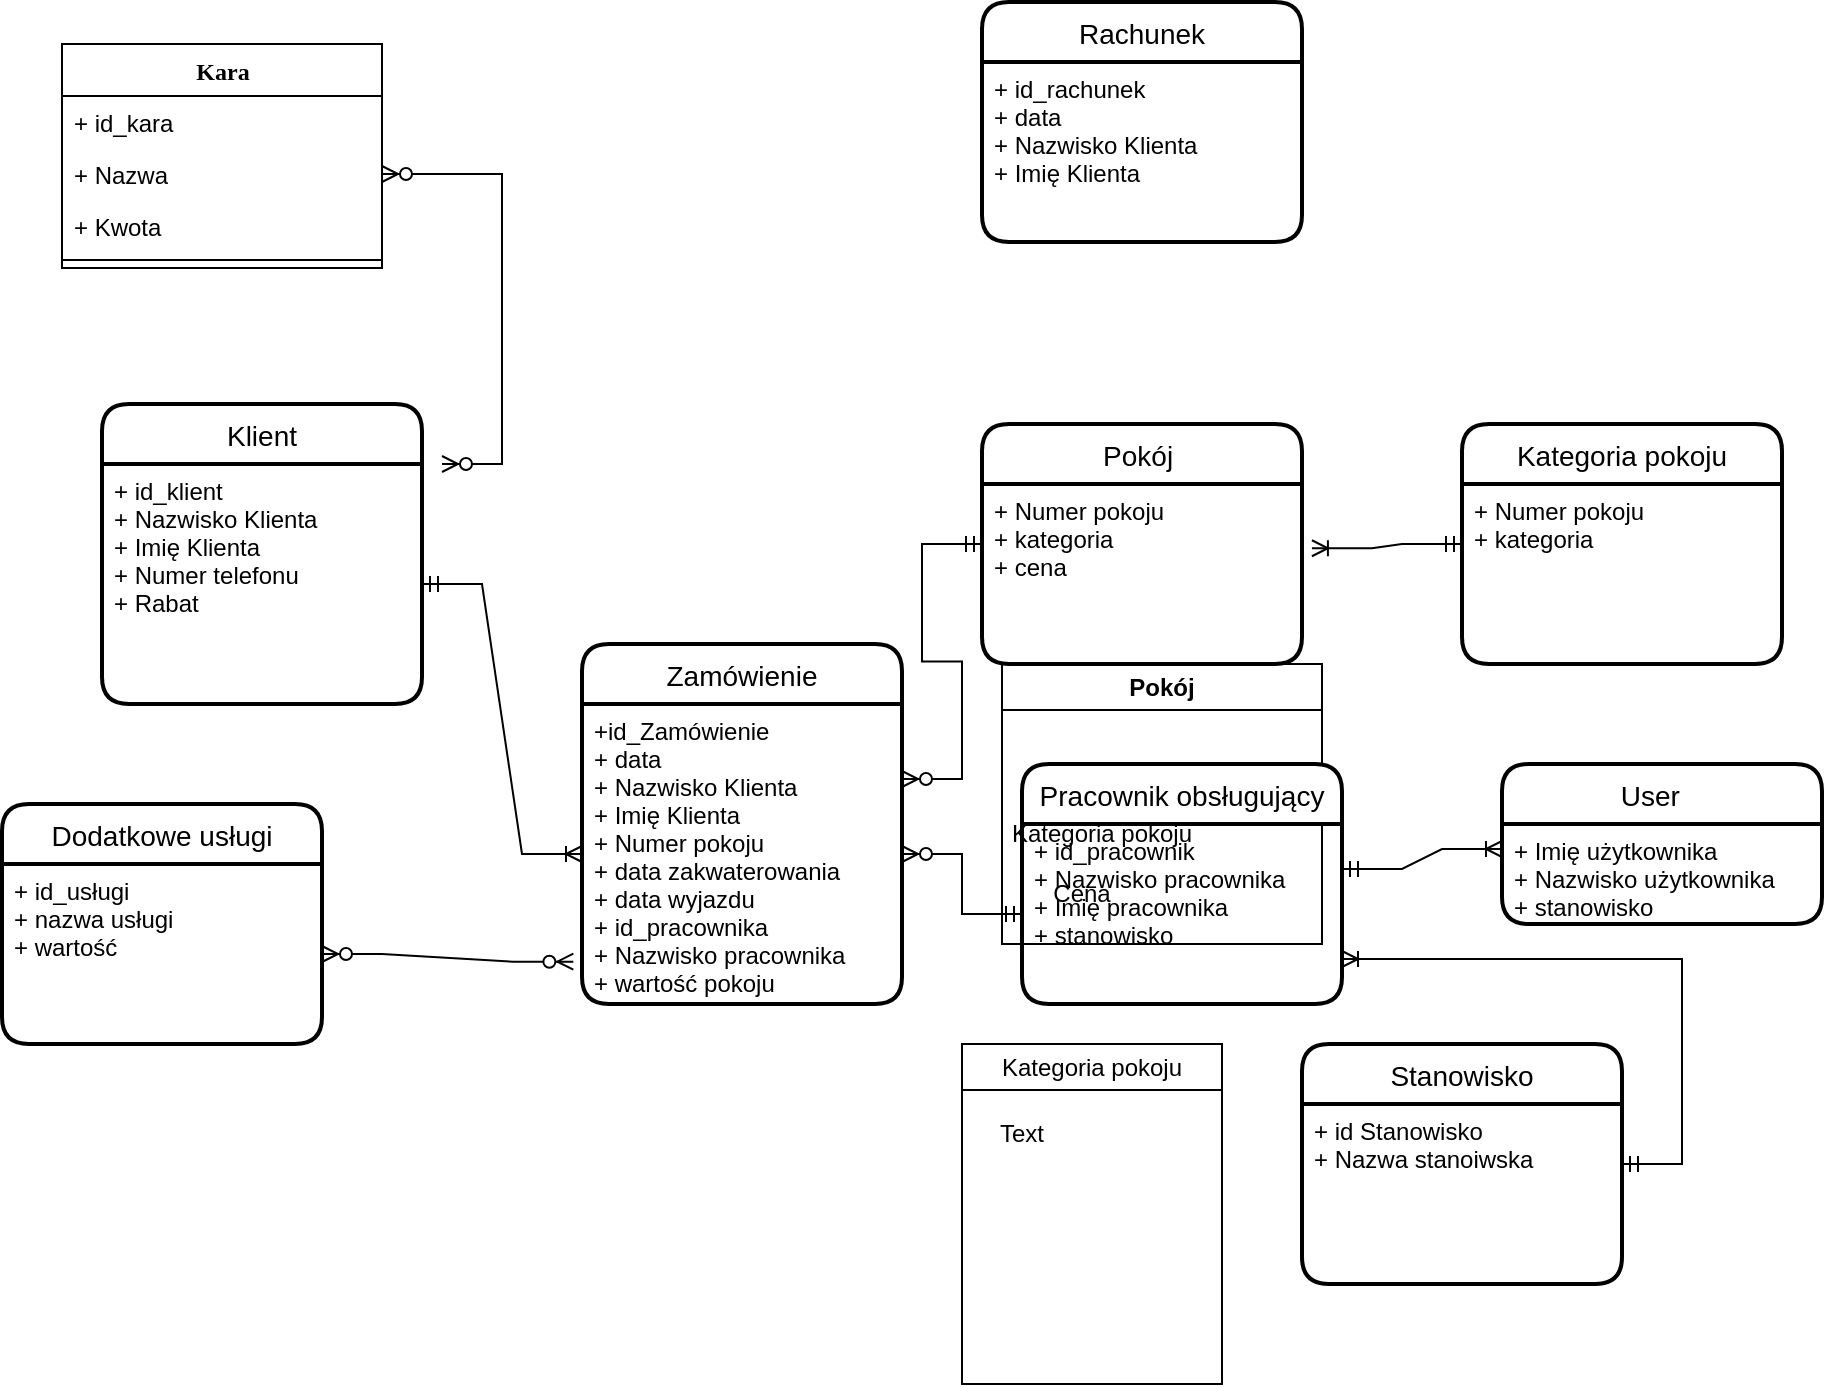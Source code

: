 <mxfile version="20.6.0" type="github">
  <diagram name="Page-1" id="9f46799a-70d6-7492-0946-bef42562c5a5">
    <mxGraphModel dx="2560" dy="623" grid="1" gridSize="10" guides="1" tooltips="1" connect="1" arrows="1" fold="1" page="1" pageScale="1" pageWidth="1100" pageHeight="850" background="none" math="0" shadow="0">
      <root>
        <mxCell id="0" />
        <mxCell id="1" parent="0" />
        <mxCell id="78961159f06e98e8-17" value="Kara" style="swimlane;html=1;fontStyle=1;align=center;verticalAlign=top;childLayout=stackLayout;horizontal=1;startSize=26;horizontalStack=0;resizeParent=1;resizeLast=0;collapsible=1;marginBottom=0;swimlaneFillColor=#ffffff;rounded=0;shadow=0;comic=0;labelBackgroundColor=none;strokeWidth=1;fillColor=none;fontFamily=Verdana;fontSize=12" parent="1" vertex="1">
          <mxGeometry x="30" y="140" width="160" height="112" as="geometry" />
        </mxCell>
        <mxCell id="78961159f06e98e8-21" value="+ id_kara" style="text;html=1;strokeColor=none;fillColor=none;align=left;verticalAlign=top;spacingLeft=4;spacingRight=4;whiteSpace=wrap;overflow=hidden;rotatable=0;points=[[0,0.5],[1,0.5]];portConstraint=eastwest;" parent="78961159f06e98e8-17" vertex="1">
          <mxGeometry y="26" width="160" height="26" as="geometry" />
        </mxCell>
        <mxCell id="78961159f06e98e8-23" value="+ Nazwa" style="text;html=1;strokeColor=none;fillColor=none;align=left;verticalAlign=top;spacingLeft=4;spacingRight=4;whiteSpace=wrap;overflow=hidden;rotatable=0;points=[[0,0.5],[1,0.5]];portConstraint=eastwest;" parent="78961159f06e98e8-17" vertex="1">
          <mxGeometry y="52" width="160" height="26" as="geometry" />
        </mxCell>
        <mxCell id="78961159f06e98e8-25" value="+ Kwota" style="text;html=1;strokeColor=none;fillColor=none;align=left;verticalAlign=top;spacingLeft=4;spacingRight=4;whiteSpace=wrap;overflow=hidden;rotatable=0;points=[[0,0.5],[1,0.5]];portConstraint=eastwest;" parent="78961159f06e98e8-17" vertex="1">
          <mxGeometry y="78" width="160" height="26" as="geometry" />
        </mxCell>
        <mxCell id="78961159f06e98e8-19" value="" style="line;html=1;strokeWidth=1;fillColor=none;align=left;verticalAlign=middle;spacingTop=-1;spacingLeft=3;spacingRight=3;rotatable=0;labelPosition=right;points=[];portConstraint=eastwest;" parent="78961159f06e98e8-17" vertex="1">
          <mxGeometry y="104" width="160" height="8" as="geometry" />
        </mxCell>
        <mxCell id="CgKqXJJ97rsR_wPB1YKD-1" value="Klient" style="swimlane;childLayout=stackLayout;horizontal=1;startSize=30;horizontalStack=0;rounded=1;fontSize=14;fontStyle=0;strokeWidth=2;resizeParent=0;resizeLast=1;shadow=0;dashed=0;align=center;" vertex="1" parent="1">
          <mxGeometry x="50" y="320" width="160" height="150" as="geometry" />
        </mxCell>
        <mxCell id="CgKqXJJ97rsR_wPB1YKD-2" value="+ id_klient&#xa;+ Nazwisko Klienta&#xa;+ Imię Klienta&#xa;+ Numer telefonu&#xa;+ Rabat" style="align=left;strokeColor=none;fillColor=none;spacingLeft=4;fontSize=12;verticalAlign=top;resizable=0;rotatable=0;part=1;" vertex="1" parent="CgKqXJJ97rsR_wPB1YKD-1">
          <mxGeometry y="30" width="160" height="120" as="geometry" />
        </mxCell>
        <mxCell id="9Uc7-UrBmsnEP-_rKTm--46" value="Pokój" style="swimlane;whiteSpace=wrap;html=1;" vertex="1" parent="1">
          <mxGeometry x="500" y="450" width="160" height="140" as="geometry" />
        </mxCell>
        <mxCell id="9Uc7-UrBmsnEP-_rKTm--47" value="N pokoju" style="text;html=1;strokeColor=none;fillColor=none;align=center;verticalAlign=middle;whiteSpace=wrap;rounded=0;" vertex="1" parent="9Uc7-UrBmsnEP-_rKTm--46">
          <mxGeometry x="10" y="40" width="60" height="30" as="geometry" />
        </mxCell>
        <mxCell id="9Uc7-UrBmsnEP-_rKTm--48" value="Kategoria pokoju" style="text;html=1;strokeColor=none;fillColor=none;align=center;verticalAlign=middle;whiteSpace=wrap;rounded=0;" vertex="1" parent="9Uc7-UrBmsnEP-_rKTm--46">
          <mxGeometry y="70" width="100" height="30" as="geometry" />
        </mxCell>
        <mxCell id="9Uc7-UrBmsnEP-_rKTm--49" value="Cena" style="text;html=1;strokeColor=none;fillColor=none;align=center;verticalAlign=middle;whiteSpace=wrap;rounded=0;" vertex="1" parent="9Uc7-UrBmsnEP-_rKTm--46">
          <mxGeometry x="10" y="100" width="60" height="30" as="geometry" />
        </mxCell>
        <mxCell id="CgKqXJJ97rsR_wPB1YKD-8" value="" style="edgeStyle=entityRelationEdgeStyle;fontSize=12;html=1;endArrow=ERzeroToMany;endFill=1;startArrow=ERzeroToMany;rounded=0;entryX=1;entryY=0.5;entryDx=0;entryDy=0;" edge="1" parent="1" target="78961159f06e98e8-23">
          <mxGeometry width="100" height="100" relative="1" as="geometry">
            <mxPoint x="220" y="350" as="sourcePoint" />
            <mxPoint x="120" y="130" as="targetPoint" />
          </mxGeometry>
        </mxCell>
        <mxCell id="9Uc7-UrBmsnEP-_rKTm--50" value="&lt;span style=&quot;font-weight: 400;&quot;&gt;Kategoria pokoju&lt;/span&gt;" style="swimlane;whiteSpace=wrap;html=1;" vertex="1" parent="1">
          <mxGeometry x="480" y="640" width="130" height="170" as="geometry" />
        </mxCell>
        <mxCell id="9Uc7-UrBmsnEP-_rKTm--52" value="Text" style="text;html=1;strokeColor=none;fillColor=none;align=center;verticalAlign=middle;whiteSpace=wrap;rounded=0;" vertex="1" parent="9Uc7-UrBmsnEP-_rKTm--50">
          <mxGeometry y="30" width="60" height="30" as="geometry" />
        </mxCell>
        <mxCell id="CgKqXJJ97rsR_wPB1YKD-15" value="Zamówienie" style="swimlane;childLayout=stackLayout;horizontal=1;startSize=30;horizontalStack=0;rounded=1;fontSize=14;fontStyle=0;strokeWidth=2;resizeParent=0;resizeLast=1;shadow=0;dashed=0;align=center;" vertex="1" parent="1">
          <mxGeometry x="290" y="440" width="160" height="180" as="geometry" />
        </mxCell>
        <mxCell id="CgKqXJJ97rsR_wPB1YKD-16" value="+id_Zamówienie&#xa;+ data&#xa;+ Nazwisko Klienta&#xa;+ Imię Klienta&#xa;+ Numer pokoju&#xa;+ data zakwaterowania&#xa;+ data wyjazdu&#xa;+ id_pracownika&#xa;+ Nazwisko pracownika&#xa;+ wartość pokoju" style="align=left;strokeColor=none;fillColor=none;spacingLeft=4;fontSize=12;verticalAlign=top;resizable=0;rotatable=0;part=1;" vertex="1" parent="CgKqXJJ97rsR_wPB1YKD-15">
          <mxGeometry y="30" width="160" height="150" as="geometry" />
        </mxCell>
        <mxCell id="CgKqXJJ97rsR_wPB1YKD-20" value="" style="edgeStyle=entityRelationEdgeStyle;fontSize=12;html=1;endArrow=ERoneToMany;startArrow=ERmandOne;rounded=0;exitX=1;exitY=0.5;exitDx=0;exitDy=0;entryX=0;entryY=0.5;entryDx=0;entryDy=0;" edge="1" parent="1" source="CgKqXJJ97rsR_wPB1YKD-2" target="CgKqXJJ97rsR_wPB1YKD-16">
          <mxGeometry width="100" height="100" relative="1" as="geometry">
            <mxPoint x="480" y="640" as="sourcePoint" />
            <mxPoint x="580" y="540" as="targetPoint" />
          </mxGeometry>
        </mxCell>
        <mxCell id="CgKqXJJ97rsR_wPB1YKD-21" value="Pokój " style="swimlane;childLayout=stackLayout;horizontal=1;startSize=30;horizontalStack=0;rounded=1;fontSize=14;fontStyle=0;strokeWidth=2;resizeParent=0;resizeLast=1;shadow=0;dashed=0;align=center;" vertex="1" parent="1">
          <mxGeometry x="490" y="330" width="160" height="120" as="geometry" />
        </mxCell>
        <mxCell id="CgKqXJJ97rsR_wPB1YKD-22" value="+ Numer pokoju&#xa;+ kategoria&#xa;+ cena" style="align=left;strokeColor=none;fillColor=none;spacingLeft=4;fontSize=12;verticalAlign=top;resizable=0;rotatable=0;part=1;" vertex="1" parent="CgKqXJJ97rsR_wPB1YKD-21">
          <mxGeometry y="30" width="160" height="90" as="geometry" />
        </mxCell>
        <mxCell id="CgKqXJJ97rsR_wPB1YKD-23" value="" style="edgeStyle=entityRelationEdgeStyle;fontSize=12;html=1;endArrow=ERzeroToMany;startArrow=ERmandOne;rounded=0;entryX=1;entryY=0.25;entryDx=0;entryDy=0;" edge="1" parent="1" source="CgKqXJJ97rsR_wPB1YKD-21" target="CgKqXJJ97rsR_wPB1YKD-16">
          <mxGeometry width="100" height="100" relative="1" as="geometry">
            <mxPoint x="480" y="520" as="sourcePoint" />
            <mxPoint x="530" y="590" as="targetPoint" />
          </mxGeometry>
        </mxCell>
        <mxCell id="CgKqXJJ97rsR_wPB1YKD-24" value="Pracownik obsługujący" style="swimlane;childLayout=stackLayout;horizontal=1;startSize=30;horizontalStack=0;rounded=1;fontSize=14;fontStyle=0;strokeWidth=2;resizeParent=0;resizeLast=1;shadow=0;dashed=0;align=center;" vertex="1" parent="1">
          <mxGeometry x="510" y="500" width="160" height="120" as="geometry" />
        </mxCell>
        <mxCell id="CgKqXJJ97rsR_wPB1YKD-25" value="+ id_pracownik&#xa;+ Nazwisko pracownika&#xa;+ Imię pracownika&#xa;+ stanowisko&#xa;" style="align=left;strokeColor=none;fillColor=none;spacingLeft=4;fontSize=12;verticalAlign=top;resizable=0;rotatable=0;part=1;" vertex="1" parent="CgKqXJJ97rsR_wPB1YKD-24">
          <mxGeometry y="30" width="160" height="90" as="geometry" />
        </mxCell>
        <mxCell id="CgKqXJJ97rsR_wPB1YKD-26" value="" style="edgeStyle=entityRelationEdgeStyle;fontSize=12;html=1;endArrow=ERzeroToMany;startArrow=ERmandOne;rounded=0;exitX=0;exitY=0.5;exitDx=0;exitDy=0;" edge="1" parent="1" source="CgKqXJJ97rsR_wPB1YKD-25" target="CgKqXJJ97rsR_wPB1YKD-16">
          <mxGeometry width="100" height="100" relative="1" as="geometry">
            <mxPoint x="480" y="520" as="sourcePoint" />
            <mxPoint x="580" y="420" as="targetPoint" />
          </mxGeometry>
        </mxCell>
        <mxCell id="CgKqXJJ97rsR_wPB1YKD-30" value="Kategoria pokoju" style="swimlane;childLayout=stackLayout;horizontal=1;startSize=30;horizontalStack=0;rounded=1;fontSize=14;fontStyle=0;strokeWidth=2;resizeParent=0;resizeLast=1;shadow=0;dashed=0;align=center;" vertex="1" parent="1">
          <mxGeometry x="730" y="330" width="160" height="120" as="geometry" />
        </mxCell>
        <mxCell id="CgKqXJJ97rsR_wPB1YKD-31" value="+ Numer pokoju&#xa;+ kategoria" style="align=left;strokeColor=none;fillColor=none;spacingLeft=4;fontSize=12;verticalAlign=top;resizable=0;rotatable=0;part=1;" vertex="1" parent="CgKqXJJ97rsR_wPB1YKD-30">
          <mxGeometry y="30" width="160" height="90" as="geometry" />
        </mxCell>
        <mxCell id="CgKqXJJ97rsR_wPB1YKD-32" value="" style="edgeStyle=entityRelationEdgeStyle;fontSize=12;html=1;endArrow=ERoneToMany;startArrow=ERmandOne;rounded=0;entryX=1.031;entryY=0.357;entryDx=0;entryDy=0;entryPerimeter=0;exitX=0;exitY=0.5;exitDx=0;exitDy=0;" edge="1" parent="1" source="CgKqXJJ97rsR_wPB1YKD-30" target="CgKqXJJ97rsR_wPB1YKD-22">
          <mxGeometry width="100" height="100" relative="1" as="geometry">
            <mxPoint x="780" y="411" as="sourcePoint" />
            <mxPoint x="880" y="311" as="targetPoint" />
          </mxGeometry>
        </mxCell>
        <mxCell id="CgKqXJJ97rsR_wPB1YKD-33" value="Dodatkowe usługi" style="swimlane;childLayout=stackLayout;horizontal=1;startSize=30;horizontalStack=0;rounded=1;fontSize=14;fontStyle=0;strokeWidth=2;resizeParent=0;resizeLast=1;shadow=0;dashed=0;align=center;" vertex="1" parent="1">
          <mxGeometry y="520" width="160" height="120" as="geometry" />
        </mxCell>
        <mxCell id="CgKqXJJ97rsR_wPB1YKD-34" value="+ id_usługi&#xa;+ nazwa usługi&#xa;+ wartość" style="align=left;strokeColor=none;fillColor=none;spacingLeft=4;fontSize=12;verticalAlign=top;resizable=0;rotatable=0;part=1;" vertex="1" parent="CgKqXJJ97rsR_wPB1YKD-33">
          <mxGeometry y="30" width="160" height="90" as="geometry" />
        </mxCell>
        <mxCell id="CgKqXJJ97rsR_wPB1YKD-35" value="" style="edgeStyle=entityRelationEdgeStyle;fontSize=12;html=1;endArrow=ERzeroToMany;endFill=1;startArrow=ERzeroToMany;rounded=0;exitX=1;exitY=0.5;exitDx=0;exitDy=0;entryX=-0.027;entryY=0.859;entryDx=0;entryDy=0;entryPerimeter=0;" edge="1" parent="1" source="CgKqXJJ97rsR_wPB1YKD-34" target="CgKqXJJ97rsR_wPB1YKD-16">
          <mxGeometry width="100" height="100" relative="1" as="geometry">
            <mxPoint x="70" y="505" as="sourcePoint" />
            <mxPoint x="310" y="680" as="targetPoint" />
          </mxGeometry>
        </mxCell>
        <mxCell id="CgKqXJJ97rsR_wPB1YKD-36" value="User   " style="swimlane;childLayout=stackLayout;horizontal=1;startSize=30;horizontalStack=0;rounded=1;fontSize=14;fontStyle=0;strokeWidth=2;resizeParent=0;resizeLast=1;shadow=0;dashed=0;align=center;" vertex="1" parent="1">
          <mxGeometry x="750" y="500" width="160" height="80" as="geometry" />
        </mxCell>
        <mxCell id="CgKqXJJ97rsR_wPB1YKD-37" value="+ Imię użytkownika&#xa;+ Nazwisko użytkownika&#xa;+ stanowisko&#xa;" style="align=left;strokeColor=none;fillColor=none;spacingLeft=4;fontSize=12;verticalAlign=top;resizable=0;rotatable=0;part=1;" vertex="1" parent="CgKqXJJ97rsR_wPB1YKD-36">
          <mxGeometry y="30" width="160" height="50" as="geometry" />
        </mxCell>
        <mxCell id="CgKqXJJ97rsR_wPB1YKD-38" value="" style="edgeStyle=entityRelationEdgeStyle;fontSize=12;html=1;endArrow=ERoneToMany;startArrow=ERmandOne;rounded=0;entryX=0;entryY=0.25;entryDx=0;entryDy=0;exitX=1;exitY=0.25;exitDx=0;exitDy=0;" edge="1" parent="1" source="CgKqXJJ97rsR_wPB1YKD-25" target="CgKqXJJ97rsR_wPB1YKD-37">
          <mxGeometry width="100" height="100" relative="1" as="geometry">
            <mxPoint x="370" y="670" as="sourcePoint" />
            <mxPoint x="470" y="570" as="targetPoint" />
          </mxGeometry>
        </mxCell>
        <mxCell id="CgKqXJJ97rsR_wPB1YKD-39" value="Stanowisko" style="swimlane;childLayout=stackLayout;horizontal=1;startSize=30;horizontalStack=0;rounded=1;fontSize=14;fontStyle=0;strokeWidth=2;resizeParent=0;resizeLast=1;shadow=0;dashed=0;align=center;" vertex="1" parent="1">
          <mxGeometry x="650" y="640" width="160" height="120" as="geometry" />
        </mxCell>
        <mxCell id="CgKqXJJ97rsR_wPB1YKD-40" value="+ id Stanowisko&#xa;+ Nazwa stanoiwska" style="align=left;strokeColor=none;fillColor=none;spacingLeft=4;fontSize=12;verticalAlign=top;resizable=0;rotatable=0;part=1;" vertex="1" parent="CgKqXJJ97rsR_wPB1YKD-39">
          <mxGeometry y="30" width="160" height="90" as="geometry" />
        </mxCell>
        <mxCell id="CgKqXJJ97rsR_wPB1YKD-41" value="" style="edgeStyle=entityRelationEdgeStyle;fontSize=12;html=1;endArrow=ERoneToMany;startArrow=ERmandOne;rounded=0;entryX=1;entryY=0.75;entryDx=0;entryDy=0;" edge="1" parent="1" source="CgKqXJJ97rsR_wPB1YKD-39" target="CgKqXJJ97rsR_wPB1YKD-25">
          <mxGeometry width="100" height="100" relative="1" as="geometry">
            <mxPoint x="400" y="800" as="sourcePoint" />
            <mxPoint x="710" y="650" as="targetPoint" />
          </mxGeometry>
        </mxCell>
        <mxCell id="CgKqXJJ97rsR_wPB1YKD-55" value="Rachunek" style="swimlane;childLayout=stackLayout;horizontal=1;startSize=30;horizontalStack=0;rounded=1;fontSize=14;fontStyle=0;strokeWidth=2;resizeParent=0;resizeLast=1;shadow=0;dashed=0;align=center;" vertex="1" parent="1">
          <mxGeometry x="490" y="119" width="160" height="120" as="geometry" />
        </mxCell>
        <mxCell id="CgKqXJJ97rsR_wPB1YKD-56" value="+ id_rachunek&#xa;+ data&#xa;+ Nazwisko Klienta&#xa;+ Imię Klienta&#xa;" style="align=left;strokeColor=none;fillColor=none;spacingLeft=4;fontSize=12;verticalAlign=top;resizable=0;rotatable=0;part=1;" vertex="1" parent="CgKqXJJ97rsR_wPB1YKD-55">
          <mxGeometry y="30" width="160" height="90" as="geometry" />
        </mxCell>
      </root>
    </mxGraphModel>
  </diagram>
</mxfile>
